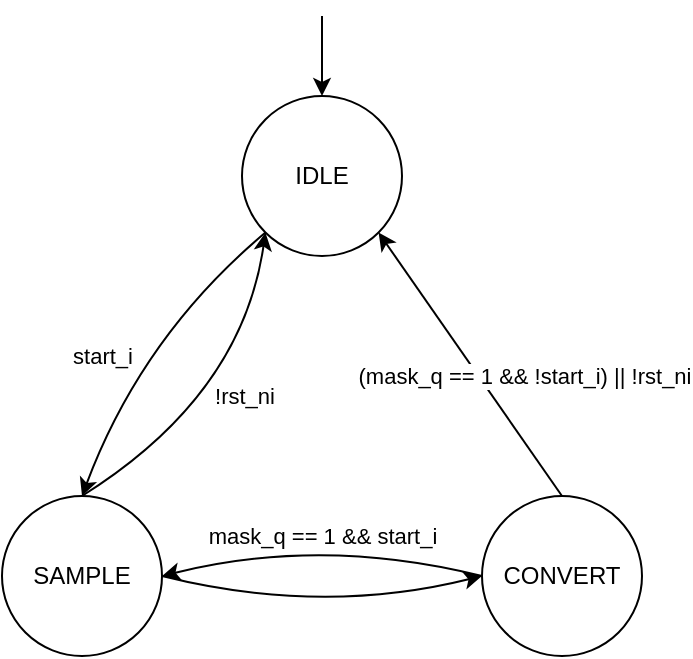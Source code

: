 <mxfile>
    <diagram id="HVL66j0BFfSm8864v_Ay" name="Page-1">
        <mxGraphModel dx="672" dy="293" grid="1" gridSize="10" guides="1" tooltips="1" connect="1" arrows="1" fold="1" page="1" pageScale="1" pageWidth="850" pageHeight="1100" math="0" shadow="0">
            <root>
                <mxCell id="0"/>
                <mxCell id="1" parent="0"/>
                <mxCell id="6" style="edgeStyle=none;html=1;exitX=0;exitY=1;exitDx=0;exitDy=0;entryX=0.5;entryY=0;entryDx=0;entryDy=0;rounded=0;curved=1;" edge="1" parent="1" source="3" target="4">
                    <mxGeometry relative="1" as="geometry">
                        <Array as="points">
                            <mxPoint x="310" y="240"/>
                        </Array>
                    </mxGeometry>
                </mxCell>
                <mxCell id="9" value="start_i" style="edgeLabel;html=1;align=center;verticalAlign=middle;resizable=0;points=[];" vertex="1" connectable="0" parent="6">
                    <mxGeometry x="-0.023" y="-2" relative="1" as="geometry">
                        <mxPoint x="-18" y="10" as="offset"/>
                    </mxGeometry>
                </mxCell>
                <mxCell id="18" style="edgeStyle=none;html=1;exitX=0.5;exitY=0;exitDx=0;exitDy=0;startArrow=classic;startFill=1;endArrow=none;endFill=0;" edge="1" parent="1" source="3">
                    <mxGeometry relative="1" as="geometry">
                        <mxPoint x="400" y="80" as="targetPoint"/>
                    </mxGeometry>
                </mxCell>
                <mxCell id="3" value="IDLE" style="ellipse;whiteSpace=wrap;html=1;aspect=fixed;" vertex="1" parent="1">
                    <mxGeometry x="360" y="120" width="80" height="80" as="geometry"/>
                </mxCell>
                <mxCell id="7" style="edgeStyle=none;html=1;entryX=0;entryY=0.5;entryDx=0;entryDy=0;rounded=0;curved=1;exitX=1;exitY=0.5;exitDx=0;exitDy=0;" edge="1" parent="1" source="4" target="5">
                    <mxGeometry relative="1" as="geometry">
                        <Array as="points">
                            <mxPoint x="400" y="380"/>
                        </Array>
                    </mxGeometry>
                </mxCell>
                <mxCell id="13" style="edgeStyle=none;html=1;exitX=0.5;exitY=0;exitDx=0;exitDy=0;entryX=0;entryY=1;entryDx=0;entryDy=0;rounded=0;curved=1;" edge="1" parent="1" source="4" target="3">
                    <mxGeometry relative="1" as="geometry">
                        <Array as="points">
                            <mxPoint x="360" y="270"/>
                        </Array>
                    </mxGeometry>
                </mxCell>
                <mxCell id="14" value="!rst_ni" style="edgeLabel;html=1;align=center;verticalAlign=middle;resizable=0;points=[];" vertex="1" connectable="0" parent="13">
                    <mxGeometry x="-0.08" y="-12" relative="1" as="geometry">
                        <mxPoint x="5" y="-17" as="offset"/>
                    </mxGeometry>
                </mxCell>
                <mxCell id="4" value="SAMPLE" style="ellipse;whiteSpace=wrap;html=1;aspect=fixed;" vertex="1" parent="1">
                    <mxGeometry x="240" y="320" width="80" height="80" as="geometry"/>
                </mxCell>
                <mxCell id="8" style="edgeStyle=none;html=1;exitX=0.5;exitY=0;exitDx=0;exitDy=0;entryX=1;entryY=1;entryDx=0;entryDy=0;" edge="1" parent="1" source="5" target="3">
                    <mxGeometry relative="1" as="geometry"/>
                </mxCell>
                <mxCell id="10" value="(mask_q == 1 &amp;amp;&amp;amp; !start_i) || !rst_ni" style="edgeLabel;html=1;align=center;verticalAlign=middle;resizable=0;points=[];" vertex="1" connectable="0" parent="8">
                    <mxGeometry x="-0.07" relative="1" as="geometry">
                        <mxPoint x="23" y="1" as="offset"/>
                    </mxGeometry>
                </mxCell>
                <mxCell id="30" style="edgeStyle=none;html=1;exitX=0;exitY=0.5;exitDx=0;exitDy=0;entryX=1;entryY=0.5;entryDx=0;entryDy=0;rounded=0;curved=1;" edge="1" parent="1" source="5" target="4">
                    <mxGeometry relative="1" as="geometry">
                        <Array as="points">
                            <mxPoint x="400" y="340"/>
                        </Array>
                    </mxGeometry>
                </mxCell>
                <mxCell id="31" value="mask_q == 1 &amp;amp;&amp;amp; start_i" style="edgeLabel;html=1;align=center;verticalAlign=middle;resizable=0;points=[];" vertex="1" connectable="0" parent="30">
                    <mxGeometry x="0.026" y="9" relative="1" as="geometry">
                        <mxPoint y="-9" as="offset"/>
                    </mxGeometry>
                </mxCell>
                <mxCell id="5" value="CONVERT" style="ellipse;whiteSpace=wrap;html=1;aspect=fixed;" vertex="1" parent="1">
                    <mxGeometry x="480" y="320" width="80" height="80" as="geometry"/>
                </mxCell>
            </root>
        </mxGraphModel>
    </diagram>
</mxfile>